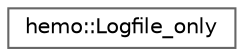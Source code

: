 digraph "Graphical Class Hierarchy"
{
 // LATEX_PDF_SIZE
  bgcolor="transparent";
  edge [fontname=Helvetica,fontsize=10,labelfontname=Helvetica,labelfontsize=10];
  node [fontname=Helvetica,fontsize=10,shape=box,height=0.2,width=0.4];
  rankdir="LR";
  Node0 [id="Node000000",label="hemo::Logfile_only",height=0.2,width=0.4,color="grey40", fillcolor="white", style="filled",URL="$classhemo_1_1Logfile__only.html",tooltip=" "];
}
